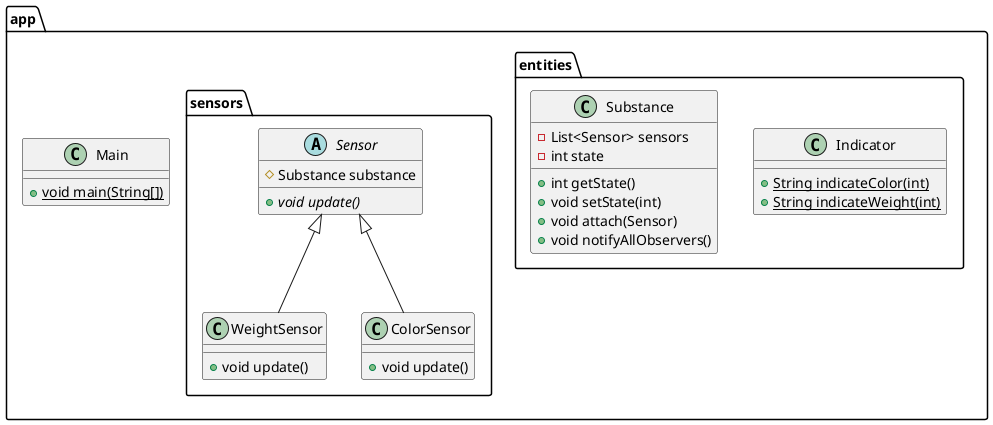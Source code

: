 @startuml
class app.entities.Indicator {
+ {static} String indicateColor(int)
+ {static} String indicateWeight(int)
}
class app.Main {
+ {static} void main(String[])
}
class app.sensors.WeightSensor {
+ void update()
}
class app.sensors.ColorSensor {
+ void update()
}
class app.entities.Substance {
- List<Sensor> sensors
- int state
+ int getState()
+ void setState(int)
+ void attach(Sensor)
+ void notifyAllObservers()
}
abstract class app.sensors.Sensor {
# Substance substance
+ {abstract}void update()
}


app.sensors.Sensor <|-- app.sensors.WeightSensor
app.sensors.Sensor <|-- app.sensors.ColorSensor
@enduml